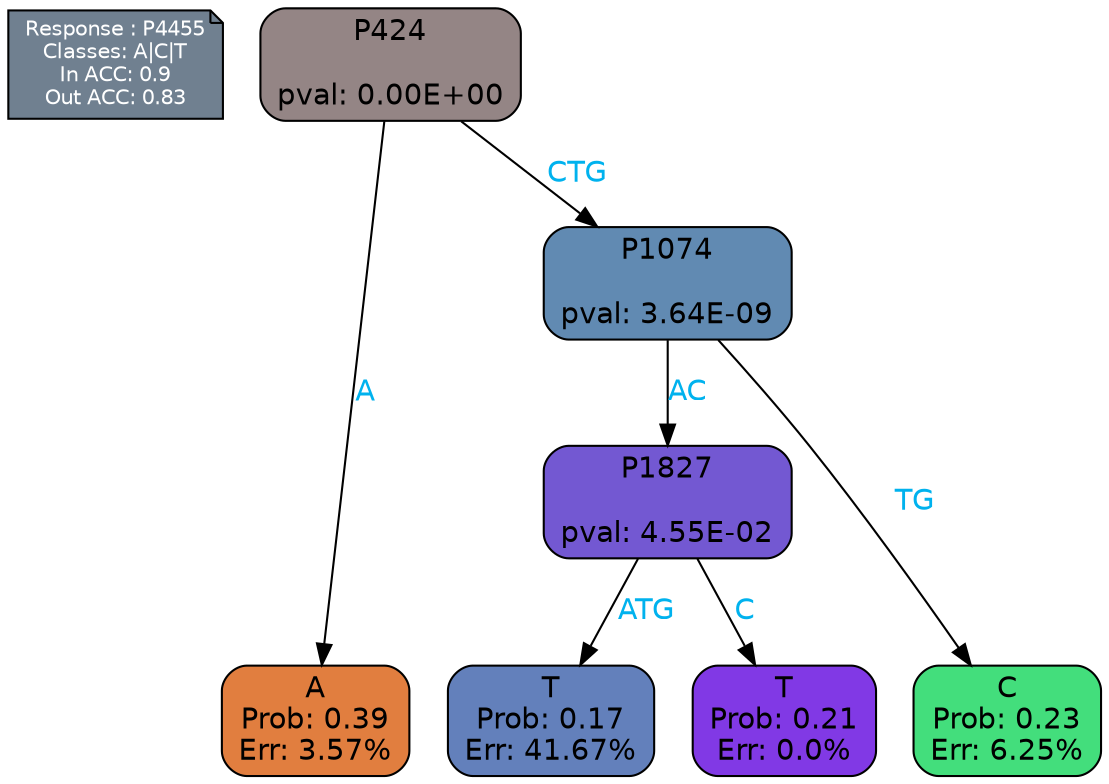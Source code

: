 digraph Tree {
node [shape=box, style="filled, rounded", color="black", fontname=helvetica] ;
graph [ranksep=equally, splines=polylines, bgcolor=transparent, dpi=600] ;
edge [fontname=helvetica] ;
LEGEND [label="Response : P4455
Classes: A|C|T
In ACC: 0.9
Out ACC: 0.83
",shape=note,align=left,style=filled,fillcolor="slategray",fontcolor="white",fontsize=10];1 [label="P424

pval: 0.00E+00", fillcolor="#948585"] ;
2 [label="A
Prob: 0.39
Err: 3.57%", fillcolor="#e17e3f"] ;
3 [label="P1074

pval: 3.64E-09", fillcolor="#618ab2"] ;
4 [label="P1827

pval: 4.55E-02", fillcolor="#7358d2"] ;
5 [label="T
Prob: 0.17
Err: 41.67%", fillcolor="#6380bb"] ;
6 [label="T
Prob: 0.21
Err: 0.0%", fillcolor="#8139e5"] ;
7 [label="C
Prob: 0.23
Err: 6.25%", fillcolor="#43de7c"] ;
1 -> 2 [label="A",fontcolor=deepskyblue2] ;
1 -> 3 [label="CTG",fontcolor=deepskyblue2] ;
3 -> 4 [label="AC",fontcolor=deepskyblue2] ;
3 -> 7 [label="TG",fontcolor=deepskyblue2] ;
4 -> 5 [label="ATG",fontcolor=deepskyblue2] ;
4 -> 6 [label="C",fontcolor=deepskyblue2] ;
{rank = same; 2;5;6;7;}{rank = same; LEGEND;1;}}
